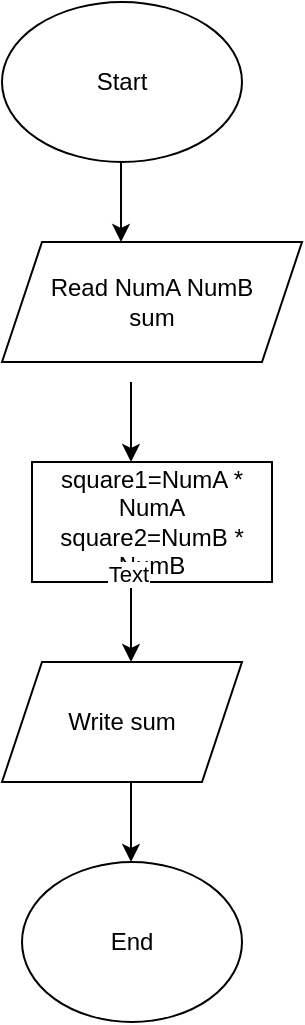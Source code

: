 <mxfile version="21.6.5" type="github">
  <diagram name="Page-1" id="JlTvGkp00BZU2TSiGvJY">
    <mxGraphModel dx="880" dy="439" grid="1" gridSize="10" guides="1" tooltips="1" connect="1" arrows="1" fold="1" page="1" pageScale="1" pageWidth="850" pageHeight="1100" math="0" shadow="0">
      <root>
        <mxCell id="0" />
        <mxCell id="1" parent="0" />
        <mxCell id="GSBvxBycBUxDbn8n1P3E-1" value="Start" style="ellipse;whiteSpace=wrap;html=1;" vertex="1" parent="1">
          <mxGeometry x="400" y="30" width="120" height="80" as="geometry" />
        </mxCell>
        <mxCell id="GSBvxBycBUxDbn8n1P3E-2" value="Read NumA NumB&lt;br&gt;sum" style="shape=parallelogram;perimeter=parallelogramPerimeter;whiteSpace=wrap;html=1;fixedSize=1;" vertex="1" parent="1">
          <mxGeometry x="400" y="150" width="150" height="60" as="geometry" />
        </mxCell>
        <mxCell id="GSBvxBycBUxDbn8n1P3E-3" value="square1=NumA * NumA&lt;br&gt;square2=NumB * NumB" style="rounded=0;whiteSpace=wrap;html=1;" vertex="1" parent="1">
          <mxGeometry x="415" y="260" width="120" height="60" as="geometry" />
        </mxCell>
        <mxCell id="GSBvxBycBUxDbn8n1P3E-5" value="" style="endArrow=classic;html=1;rounded=0;" edge="1" parent="1">
          <mxGeometry width="50" height="50" relative="1" as="geometry">
            <mxPoint x="459.5" y="110" as="sourcePoint" />
            <mxPoint x="459.5" y="150" as="targetPoint" />
            <Array as="points">
              <mxPoint x="459.5" y="130" />
            </Array>
          </mxGeometry>
        </mxCell>
        <mxCell id="GSBvxBycBUxDbn8n1P3E-6" value="" style="endArrow=classic;html=1;rounded=0;" edge="1" parent="1">
          <mxGeometry width="50" height="50" relative="1" as="geometry">
            <mxPoint x="464.5" y="220" as="sourcePoint" />
            <mxPoint x="464.5" y="260" as="targetPoint" />
          </mxGeometry>
        </mxCell>
        <mxCell id="GSBvxBycBUxDbn8n1P3E-7" value="Write sum" style="shape=parallelogram;perimeter=parallelogramPerimeter;whiteSpace=wrap;html=1;fixedSize=1;" vertex="1" parent="1">
          <mxGeometry x="400" y="360" width="120" height="60" as="geometry" />
        </mxCell>
        <mxCell id="GSBvxBycBUxDbn8n1P3E-8" value="" style="endArrow=classic;html=1;rounded=0;" edge="1" parent="1">
          <mxGeometry width="50" height="50" relative="1" as="geometry">
            <mxPoint x="464.5" y="310" as="sourcePoint" />
            <mxPoint x="464.5" y="360" as="targetPoint" />
            <Array as="points">
              <mxPoint x="464.5" y="330" />
            </Array>
          </mxGeometry>
        </mxCell>
        <mxCell id="GSBvxBycBUxDbn8n1P3E-9" value="Text" style="edgeLabel;html=1;align=center;verticalAlign=middle;resizable=0;points=[];" vertex="1" connectable="0" parent="GSBvxBycBUxDbn8n1P3E-8">
          <mxGeometry x="-0.76" y="-2" relative="1" as="geometry">
            <mxPoint as="offset" />
          </mxGeometry>
        </mxCell>
        <mxCell id="GSBvxBycBUxDbn8n1P3E-10" value="End" style="ellipse;whiteSpace=wrap;html=1;" vertex="1" parent="1">
          <mxGeometry x="410" y="460" width="110" height="80" as="geometry" />
        </mxCell>
        <mxCell id="GSBvxBycBUxDbn8n1P3E-15" value="" style="endArrow=classic;html=1;rounded=0;" edge="1" parent="1">
          <mxGeometry width="50" height="50" relative="1" as="geometry">
            <mxPoint x="464.5" y="420" as="sourcePoint" />
            <mxPoint x="464.5" y="460" as="targetPoint" />
          </mxGeometry>
        </mxCell>
      </root>
    </mxGraphModel>
  </diagram>
</mxfile>
